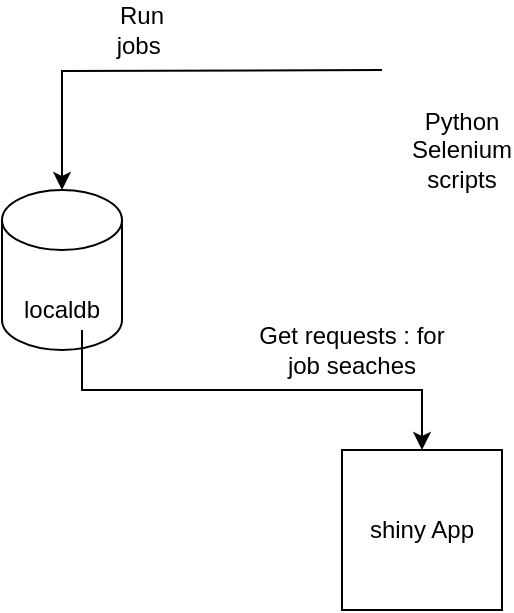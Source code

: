 <mxfile version="14.2.7" type="github">
  <diagram id="kgpKYQtTHZ0yAKxKKP6v" name="Page-1">
    <mxGraphModel dx="1662" dy="760" grid="1" gridSize="10" guides="1" tooltips="1" connect="1" arrows="1" fold="1" page="1" pageScale="1" pageWidth="850" pageHeight="1100" math="0" shadow="0">
      <root>
        <mxCell id="0" />
        <mxCell id="1" parent="0" />
        <mxCell id="7GAwlk6QorZO4elwlFUi-10" value="" style="shape=cylinder3;whiteSpace=wrap;html=1;boundedLbl=1;backgroundOutline=1;size=15;" vertex="1" parent="1">
          <mxGeometry x="150" y="230" width="60" height="80" as="geometry" />
        </mxCell>
        <mxCell id="7GAwlk6QorZO4elwlFUi-19" style="edgeStyle=orthogonalEdgeStyle;rounded=0;orthogonalLoop=1;jettySize=auto;html=1;exitX=0.75;exitY=1;exitDx=0;exitDy=0;" edge="1" parent="1" source="7GAwlk6QorZO4elwlFUi-11" target="7GAwlk6QorZO4elwlFUi-17">
          <mxGeometry relative="1" as="geometry">
            <mxPoint x="350" y="350" as="targetPoint" />
          </mxGeometry>
        </mxCell>
        <mxCell id="7GAwlk6QorZO4elwlFUi-11" value="localdb" style="text;html=1;strokeColor=none;fillColor=none;align=center;verticalAlign=middle;whiteSpace=wrap;rounded=0;" vertex="1" parent="1">
          <mxGeometry x="160" y="280" width="40" height="20" as="geometry" />
        </mxCell>
        <mxCell id="7GAwlk6QorZO4elwlFUi-13" style="edgeStyle=orthogonalEdgeStyle;rounded=0;orthogonalLoop=1;jettySize=auto;html=1;entryX=0.5;entryY=0;entryDx=0;entryDy=0;entryPerimeter=0;" edge="1" parent="1" target="7GAwlk6QorZO4elwlFUi-10">
          <mxGeometry relative="1" as="geometry">
            <mxPoint x="340" y="170" as="sourcePoint" />
          </mxGeometry>
        </mxCell>
        <mxCell id="7GAwlk6QorZO4elwlFUi-14" value="Run jobs&amp;nbsp;" style="text;html=1;strokeColor=none;fillColor=none;align=center;verticalAlign=middle;whiteSpace=wrap;rounded=0;" vertex="1" parent="1">
          <mxGeometry x="200" y="140" width="40" height="20" as="geometry" />
        </mxCell>
        <mxCell id="7GAwlk6QorZO4elwlFUi-15" value="" style="shape=image;html=1;verticalAlign=top;verticalLabelPosition=bottom;labelBackgroundColor=#ffffff;imageAspect=0;aspect=fixed;image=https://cdn4.iconfinder.com/data/icons/logos-and-brands/512/267_Python_logo-128.png" vertex="1" parent="1">
          <mxGeometry x="360" y="150" width="40" height="40" as="geometry" />
        </mxCell>
        <mxCell id="7GAwlk6QorZO4elwlFUi-16" value="Python Selenium scripts" style="text;html=1;strokeColor=none;fillColor=none;align=center;verticalAlign=middle;whiteSpace=wrap;rounded=0;" vertex="1" parent="1">
          <mxGeometry x="360" y="200" width="40" height="20" as="geometry" />
        </mxCell>
        <mxCell id="7GAwlk6QorZO4elwlFUi-17" value="shiny App" style="whiteSpace=wrap;html=1;aspect=fixed;" vertex="1" parent="1">
          <mxGeometry x="320" y="360" width="80" height="80" as="geometry" />
        </mxCell>
        <mxCell id="7GAwlk6QorZO4elwlFUi-20" value="Get requests : for job seaches" style="text;html=1;strokeColor=none;fillColor=none;align=center;verticalAlign=middle;whiteSpace=wrap;rounded=0;" vertex="1" parent="1">
          <mxGeometry x="270" y="300" width="110" height="20" as="geometry" />
        </mxCell>
      </root>
    </mxGraphModel>
  </diagram>
</mxfile>
